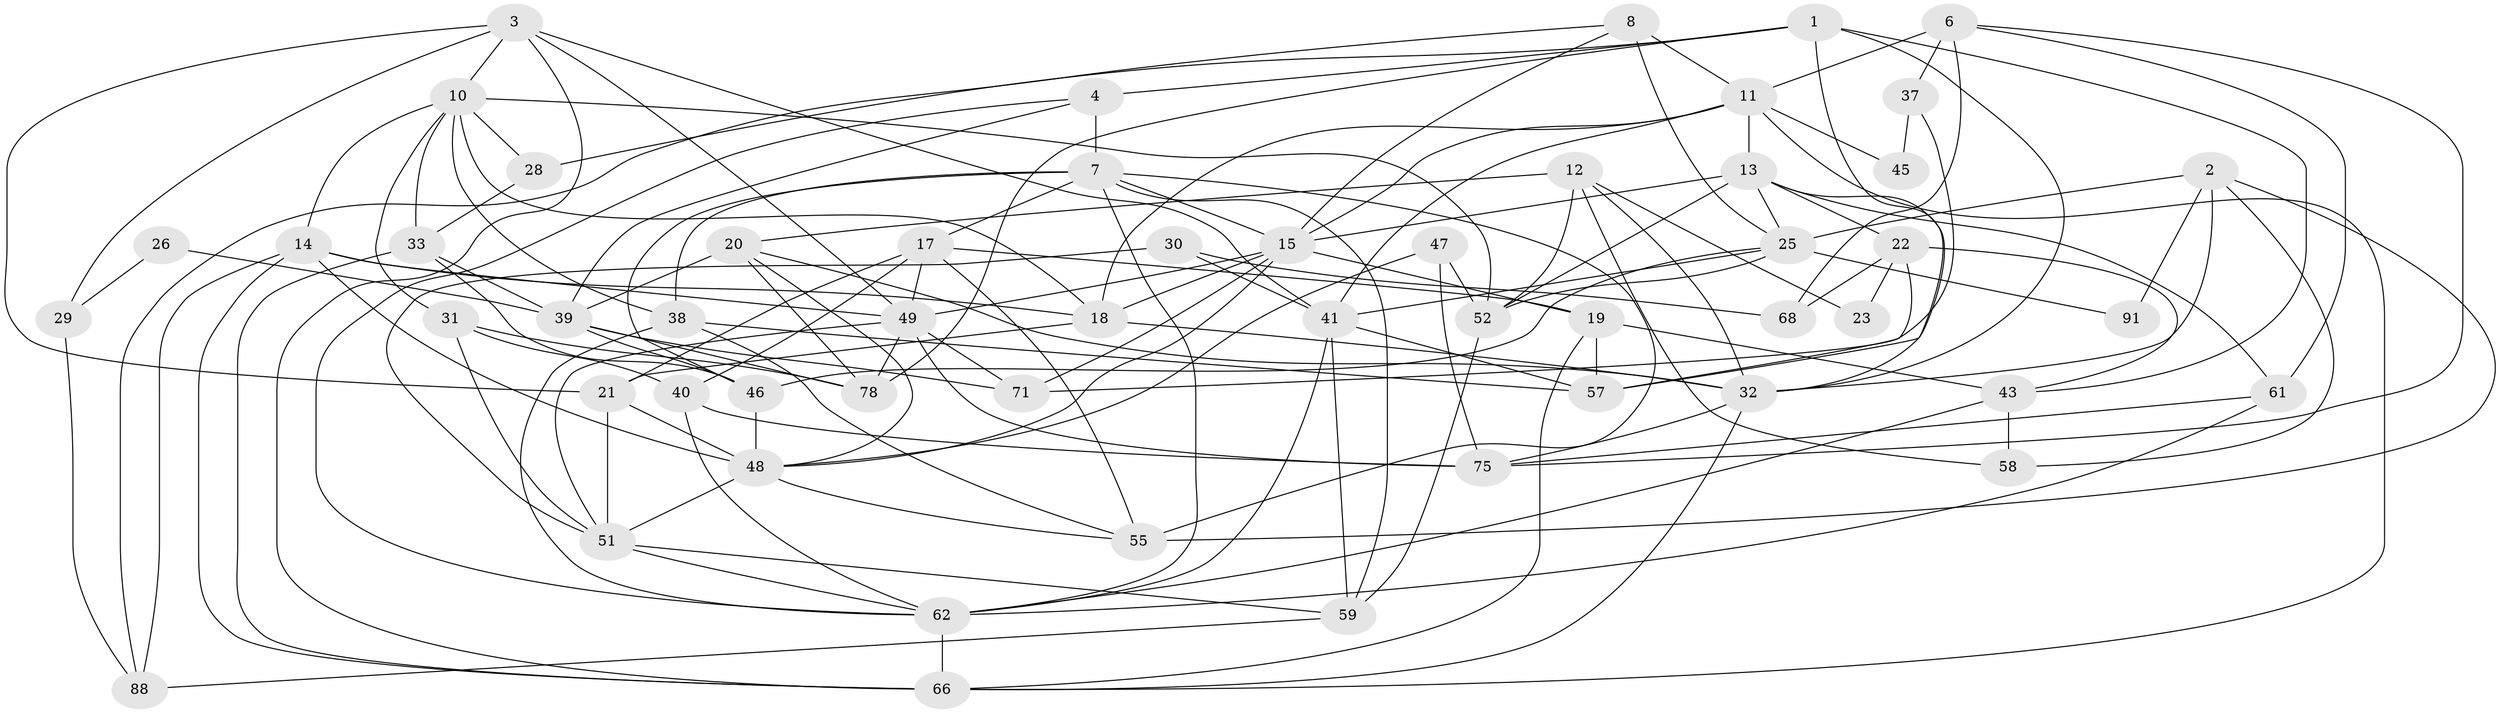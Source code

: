 // original degree distribution, {4: 0.3333333333333333, 3: 0.25806451612903225, 2: 0.10752688172043011, 5: 0.15053763440860216, 6: 0.12903225806451613, 7: 0.021505376344086023}
// Generated by graph-tools (version 1.1) at 2025/42/03/06/25 10:42:01]
// undirected, 54 vertices, 141 edges
graph export_dot {
graph [start="1"]
  node [color=gray90,style=filled];
  1 [super="+70"];
  2 [super="+16"];
  3 [super="+9"];
  4 [super="+5"];
  6 [super="+24"];
  7 [super="+53"];
  8 [super="+84"];
  10 [super="+80"];
  11 [super="+34"];
  12 [super="+35"];
  13 [super="+69"];
  14 [super="+63"];
  15 [super="+50"];
  17 [super="+72"];
  18 [super="+27"];
  19 [super="+65"];
  20 [super="+89"];
  21 [super="+79"];
  22 [super="+73"];
  23;
  25 [super="+44"];
  26;
  28;
  29;
  30;
  31;
  32 [super="+56"];
  33 [super="+36"];
  37 [super="+42"];
  38;
  39 [super="+82"];
  40;
  41 [super="+74"];
  43;
  45;
  46 [super="+54"];
  47;
  48 [super="+83"];
  49 [super="+77"];
  51 [super="+67"];
  52 [super="+76"];
  55 [super="+92"];
  57 [super="+86"];
  58;
  59 [super="+60"];
  61;
  62 [super="+64"];
  66 [super="+90"];
  68 [super="+93"];
  71 [super="+81"];
  75 [super="+87"];
  78 [super="+85"];
  88;
  91;
  1 -- 32;
  1 -- 28;
  1 -- 78;
  1 -- 43;
  1 -- 4;
  1 -- 57;
  2 -- 55;
  2 -- 32;
  2 -- 91;
  2 -- 58;
  2 -- 25;
  3 -- 66;
  3 -- 21;
  3 -- 49;
  3 -- 29;
  3 -- 10;
  3 -- 41;
  4 -- 62;
  4 -- 7;
  4 -- 39;
  6 -- 11 [weight=2];
  6 -- 61;
  6 -- 37;
  6 -- 75;
  6 -- 68;
  7 -- 15;
  7 -- 38;
  7 -- 59;
  7 -- 46;
  7 -- 55;
  7 -- 62;
  7 -- 17;
  8 -- 11;
  8 -- 15;
  8 -- 25 [weight=2];
  8 -- 88;
  10 -- 38;
  10 -- 18;
  10 -- 28;
  10 -- 14;
  10 -- 31;
  10 -- 52;
  10 -- 33;
  11 -- 15;
  11 -- 41;
  11 -- 18;
  11 -- 66;
  11 -- 45;
  11 -- 13;
  12 -- 20;
  12 -- 23;
  12 -- 58;
  12 -- 32;
  12 -- 52;
  13 -- 61;
  13 -- 52;
  13 -- 32;
  13 -- 15;
  13 -- 22;
  13 -- 25;
  14 -- 49;
  14 -- 66;
  14 -- 88;
  14 -- 18;
  14 -- 48;
  15 -- 19;
  15 -- 49;
  15 -- 18;
  15 -- 71;
  15 -- 48;
  17 -- 40;
  17 -- 21;
  17 -- 19;
  17 -- 49;
  17 -- 55;
  18 -- 21;
  18 -- 32 [weight=2];
  19 -- 57;
  19 -- 66;
  19 -- 43;
  20 -- 48;
  20 -- 32;
  20 -- 78;
  20 -- 39;
  21 -- 51;
  21 -- 48;
  22 -- 43;
  22 -- 23;
  22 -- 57;
  22 -- 68;
  25 -- 46;
  25 -- 41;
  25 -- 52;
  25 -- 91;
  26 -- 29;
  26 -- 39;
  28 -- 33;
  29 -- 88;
  30 -- 41;
  30 -- 68;
  30 -- 51;
  31 -- 78;
  31 -- 40;
  31 -- 51;
  32 -- 66;
  32 -- 75;
  33 -- 66;
  33 -- 39;
  33 -- 46;
  37 -- 45;
  37 -- 71 [weight=2];
  38 -- 57;
  38 -- 55;
  38 -- 62;
  39 -- 71;
  39 -- 46;
  39 -- 78;
  40 -- 75;
  40 -- 62;
  41 -- 57;
  41 -- 62;
  41 -- 59;
  43 -- 58;
  43 -- 62;
  46 -- 48;
  47 -- 48;
  47 -- 52;
  47 -- 75;
  48 -- 55;
  48 -- 51;
  49 -- 51;
  49 -- 75;
  49 -- 78;
  49 -- 71;
  51 -- 62;
  51 -- 59;
  52 -- 59;
  59 -- 88;
  61 -- 75;
  61 -- 62;
  62 -- 66;
}
